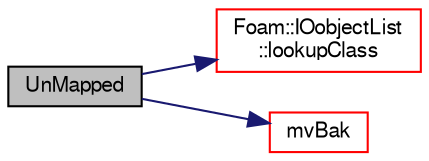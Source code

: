 digraph "UnMapped"
{
  bgcolor="transparent";
  edge [fontname="FreeSans",fontsize="10",labelfontname="FreeSans",labelfontsize="10"];
  node [fontname="FreeSans",fontsize="10",shape=record];
  rankdir="LR";
  Node1 [label="UnMapped",height=0.2,width=0.4,color="black", fillcolor="grey75", style="filled" fontcolor="black"];
  Node1 -> Node2 [color="midnightblue",fontsize="10",style="solid",fontname="FreeSans"];
  Node2 [label="Foam::IOobjectList\l::lookupClass",height=0.2,width=0.4,color="red",URL="$a01143.html#a6bb7ea6a3d433ef4560d7630cfc4ab3a",tooltip="Return the list for all IOobjects of a given class. "];
  Node1 -> Node3 [color="midnightblue",fontsize="10",style="solid",fontname="FreeSans"];
  Node3 [label="mvBak",height=0.2,width=0.4,color="red",URL="$a10237.html#a0d7f73e589eebf0d491bfc4213148bbc",tooltip="Rename to a corresponding backup file. "];
}
